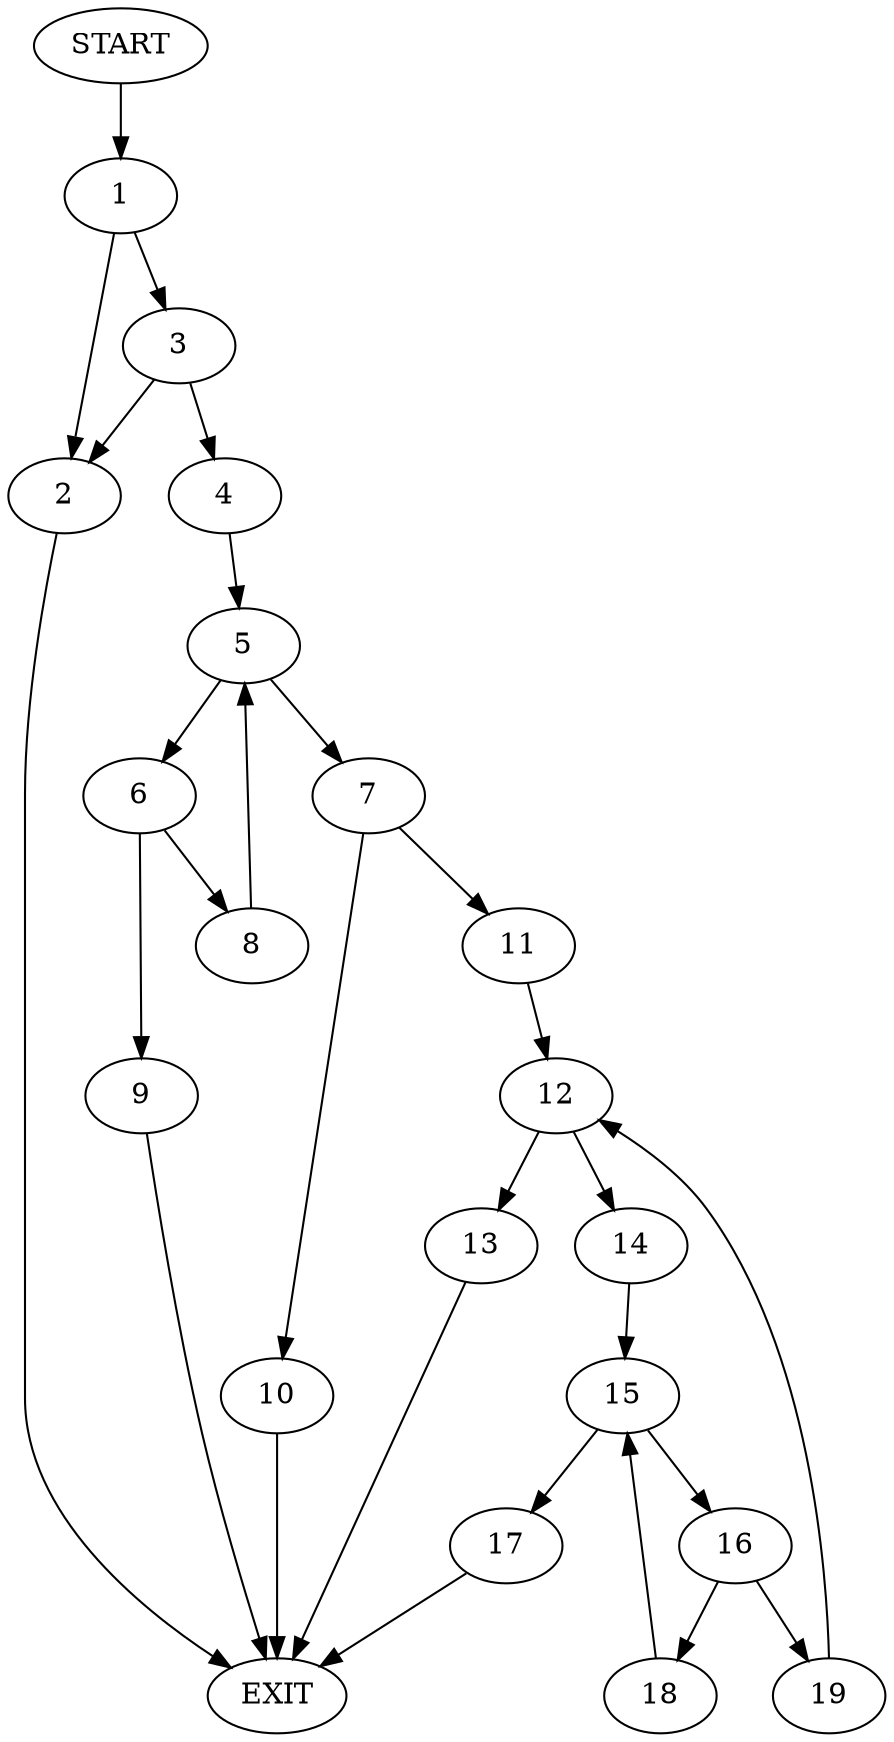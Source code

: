 digraph {
0 [label="START"]
20 [label="EXIT"]
0 -> 1
1 -> 2
1 -> 3
2 -> 20
3 -> 4
3 -> 2
4 -> 5
5 -> 6
5 -> 7
6 -> 8
6 -> 9
7 -> 10
7 -> 11
8 -> 5
9 -> 20
11 -> 12
10 -> 20
12 -> 13
12 -> 14
13 -> 20
14 -> 15
15 -> 16
15 -> 17
17 -> 20
16 -> 18
16 -> 19
19 -> 12
18 -> 15
}
